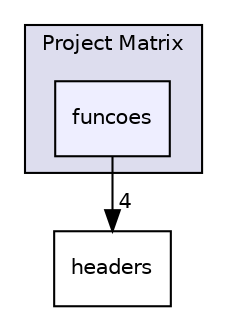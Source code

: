 digraph "Project Matrix/Project Matrix/funcoes" {
  compound=true
  node [ fontsize="10", fontname="Helvetica"];
  edge [ labelfontsize="10", labelfontname="Helvetica"];
  subgraph clusterdir_00ee740066fbafee008733c1fcafff70 {
    graph [ bgcolor="#ddddee", pencolor="black", label="Project Matrix" fontname="Helvetica", fontsize="10", URL="dir_00ee740066fbafee008733c1fcafff70.html"]
  dir_5c0290aac58b9519eaaaf5edd653b392 [shape=box, label="funcoes", style="filled", fillcolor="#eeeeff", pencolor="black", URL="dir_5c0290aac58b9519eaaaf5edd653b392.html"];
  }
  dir_bae6804f75fbed8d63ead879d4de7b6f [shape=box label="headers" URL="dir_bae6804f75fbed8d63ead879d4de7b6f.html"];
  dir_5c0290aac58b9519eaaaf5edd653b392->dir_bae6804f75fbed8d63ead879d4de7b6f [headlabel="4", labeldistance=1.5 headhref="dir_000002_000003.html"];
}
